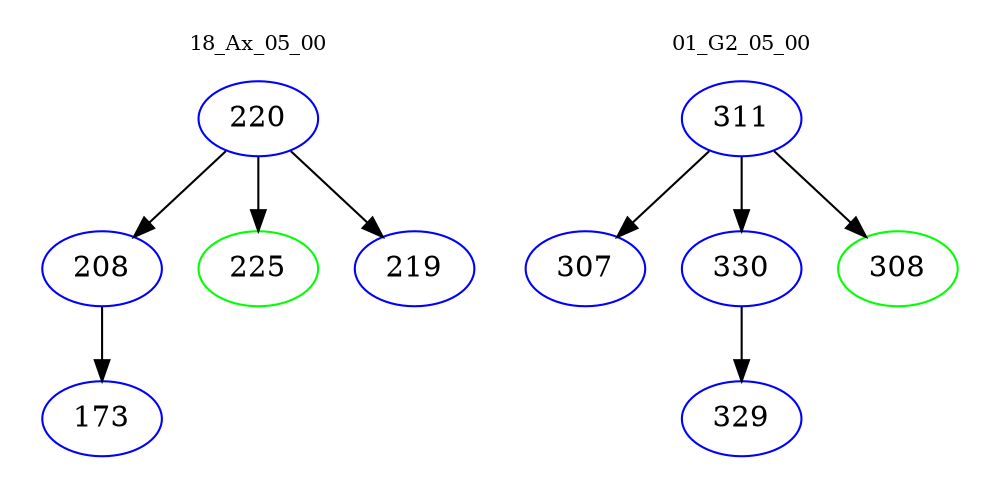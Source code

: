 digraph{
subgraph cluster_0 {
color = white
label = "18_Ax_05_00";
fontsize=10;
T0_220 [label="220", color="blue"]
T0_220 -> T0_208 [color="black"]
T0_208 [label="208", color="blue"]
T0_208 -> T0_173 [color="black"]
T0_173 [label="173", color="blue"]
T0_220 -> T0_225 [color="black"]
T0_225 [label="225", color="green"]
T0_220 -> T0_219 [color="black"]
T0_219 [label="219", color="blue"]
}
subgraph cluster_1 {
color = white
label = "01_G2_05_00";
fontsize=10;
T1_311 [label="311", color="blue"]
T1_311 -> T1_307 [color="black"]
T1_307 [label="307", color="blue"]
T1_311 -> T1_330 [color="black"]
T1_330 [label="330", color="blue"]
T1_330 -> T1_329 [color="black"]
T1_329 [label="329", color="blue"]
T1_311 -> T1_308 [color="black"]
T1_308 [label="308", color="green"]
}
}
